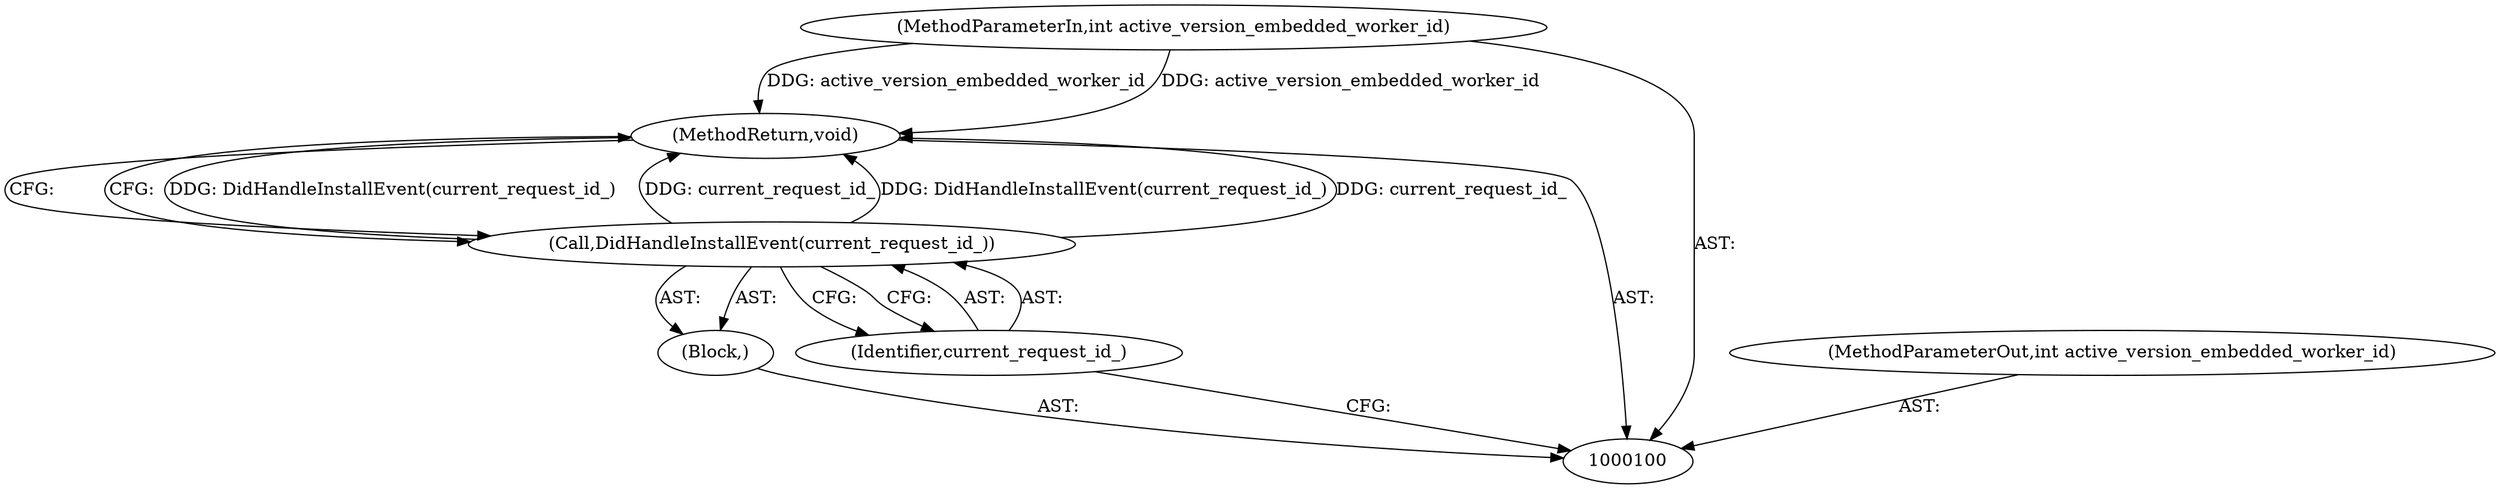 digraph "1_Chrome_a5333583f14284a411abac2fef7caed889a8bba3" {
"1000105" [label="(MethodReturn,void)"];
"1000102" [label="(Block,)"];
"1000101" [label="(MethodParameterIn,int active_version_embedded_worker_id)"];
"1000114" [label="(MethodParameterOut,int active_version_embedded_worker_id)"];
"1000103" [label="(Call,DidHandleInstallEvent(current_request_id_))"];
"1000104" [label="(Identifier,current_request_id_)"];
"1000105" -> "1000100"  [label="AST: "];
"1000105" -> "1000103"  [label="CFG: "];
"1000103" -> "1000105"  [label="DDG: DidHandleInstallEvent(current_request_id_)"];
"1000103" -> "1000105"  [label="DDG: current_request_id_"];
"1000101" -> "1000105"  [label="DDG: active_version_embedded_worker_id"];
"1000102" -> "1000100"  [label="AST: "];
"1000103" -> "1000102"  [label="AST: "];
"1000101" -> "1000100"  [label="AST: "];
"1000101" -> "1000105"  [label="DDG: active_version_embedded_worker_id"];
"1000114" -> "1000100"  [label="AST: "];
"1000103" -> "1000102"  [label="AST: "];
"1000103" -> "1000104"  [label="CFG: "];
"1000104" -> "1000103"  [label="AST: "];
"1000105" -> "1000103"  [label="CFG: "];
"1000103" -> "1000105"  [label="DDG: DidHandleInstallEvent(current_request_id_)"];
"1000103" -> "1000105"  [label="DDG: current_request_id_"];
"1000104" -> "1000103"  [label="AST: "];
"1000104" -> "1000100"  [label="CFG: "];
"1000103" -> "1000104"  [label="CFG: "];
}
